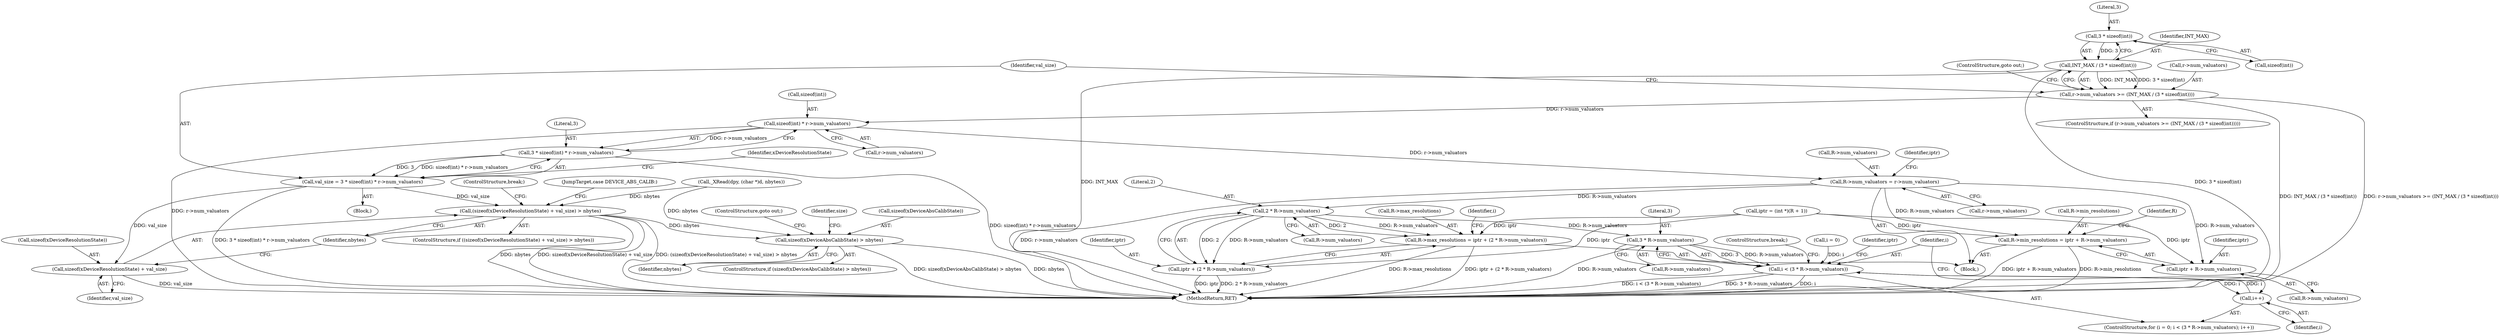 digraph "0_libXi_19a9cd607de73947fcfb104682f203ffe4e1f4e5_0@API" {
"1000252" [label="(Call,3 * sizeof(int))"];
"1000250" [label="(Call,INT_MAX / (3 * sizeof(int)))"];
"1000246" [label="(Call,r->num_valuators >= (INT_MAX / (3 * sizeof(int))))"];
"1000261" [label="(Call,sizeof(int) * r->num_valuators)"];
"1000259" [label="(Call,3 * sizeof(int) * r->num_valuators)"];
"1000257" [label="(Call,val_size = 3 * sizeof(int) * r->num_valuators)"];
"1000268" [label="(Call,(sizeof(xDeviceResolutionState) + val_size) > nbytes)"];
"1000278" [label="(Call,sizeof(xDeviceAbsCalibState) > nbytes)"];
"1000269" [label="(Call,sizeof(xDeviceResolutionState) + val_size)"];
"1000373" [label="(Call,R->num_valuators = r->num_valuators)"];
"1000399" [label="(Call,R->min_resolutions = iptr + R->num_valuators)"];
"1000403" [label="(Call,iptr + R->num_valuators)"];
"1000414" [label="(Call,2 * R->num_valuators)"];
"1000408" [label="(Call,R->max_resolutions = iptr + (2 * R->num_valuators))"];
"1000412" [label="(Call,iptr + (2 * R->num_valuators))"];
"1000425" [label="(Call,3 * R->num_valuators)"];
"1000423" [label="(Call,i < (3 * R->num_valuators))"];
"1000430" [label="(Call,i++)"];
"1000268" [label="(Call,(sizeof(xDeviceResolutionState) + val_size) > nbytes)"];
"1000282" [label="(ControlStructure,goto out;)"];
"1000399" [label="(Call,R->min_resolutions = iptr + R->num_valuators)"];
"1000260" [label="(Literal,3)"];
"1000269" [label="(Call,sizeof(xDeviceResolutionState) + val_size)"];
"1000246" [label="(Call,r->num_valuators >= (INT_MAX / (3 * sizeof(int))))"];
"1000254" [label="(Call,sizeof(int))"];
"1000274" [label="(ControlStructure,break;)"];
"1000414" [label="(Call,2 * R->num_valuators)"];
"1000245" [label="(ControlStructure,if (r->num_valuators >= (INT_MAX / (3 * sizeof(int)))))"];
"1000261" [label="(Call,sizeof(int) * r->num_valuators)"];
"1000380" [label="(Call,iptr = (int *)(R + 1))"];
"1000415" [label="(Literal,2)"];
"1000416" [label="(Call,R->num_valuators)"];
"1000275" [label="(JumpTarget,case DEVICE_ABS_CALIB:)"];
"1000256" [label="(ControlStructure,goto out;)"];
"1000278" [label="(Call,sizeof(xDeviceAbsCalibState) > nbytes)"];
"1000253" [label="(Literal,3)"];
"1000426" [label="(Literal,3)"];
"1000373" [label="(Call,R->num_valuators = r->num_valuators)"];
"1000236" [label="(Block,)"];
"1000409" [label="(Call,R->max_resolutions)"];
"1000271" [label="(Identifier,xDeviceResolutionState)"];
"1000224" [label="(Call,_XRead(dpy, (char *)d, nbytes))"];
"1000346" [label="(Block,)"];
"1000413" [label="(Identifier,iptr)"];
"1000270" [label="(Call,sizeof(xDeviceResolutionState))"];
"1000277" [label="(ControlStructure,if (sizeof(xDeviceAbsCalibState) > nbytes))"];
"1000419" [label="(ControlStructure,for (i = 0; i < (3 * R->num_valuators); i++))"];
"1000257" [label="(Call,val_size = 3 * sizeof(int) * r->num_valuators)"];
"1000259" [label="(Call,3 * sizeof(int) * r->num_valuators)"];
"1000252" [label="(Call,3 * sizeof(int))"];
"1000408" [label="(Call,R->max_resolutions = iptr + (2 * R->num_valuators))"];
"1000377" [label="(Call,r->num_valuators)"];
"1000427" [label="(Call,R->num_valuators)"];
"1000284" [label="(Identifier,size)"];
"1000262" [label="(Call,sizeof(int))"];
"1000423" [label="(Call,i < (3 * R->num_valuators))"];
"1000405" [label="(Call,R->num_valuators)"];
"1000267" [label="(ControlStructure,if ((sizeof(xDeviceResolutionState) + val_size) > nbytes))"];
"1000435" [label="(Identifier,iptr)"];
"1000374" [label="(Call,R->num_valuators)"];
"1000410" [label="(Identifier,R)"];
"1000404" [label="(Identifier,iptr)"];
"1000281" [label="(Identifier,nbytes)"];
"1000272" [label="(Identifier,val_size)"];
"1000425" [label="(Call,3 * R->num_valuators)"];
"1000250" [label="(Call,INT_MAX / (3 * sizeof(int)))"];
"1000439" [label="(ControlStructure,break;)"];
"1000424" [label="(Identifier,i)"];
"1000264" [label="(Call,r->num_valuators)"];
"1000258" [label="(Identifier,val_size)"];
"1000381" [label="(Identifier,iptr)"];
"1000412" [label="(Call,iptr + (2 * R->num_valuators))"];
"1000420" [label="(Call,i = 0)"];
"1000273" [label="(Identifier,nbytes)"];
"1000431" [label="(Identifier,i)"];
"1000247" [label="(Call,r->num_valuators)"];
"1000665" [label="(MethodReturn,RET)"];
"1000400" [label="(Call,R->min_resolutions)"];
"1000279" [label="(Call,sizeof(xDeviceAbsCalibState))"];
"1000430" [label="(Call,i++)"];
"1000251" [label="(Identifier,INT_MAX)"];
"1000421" [label="(Identifier,i)"];
"1000403" [label="(Call,iptr + R->num_valuators)"];
"1000252" -> "1000250"  [label="AST: "];
"1000252" -> "1000254"  [label="CFG: "];
"1000253" -> "1000252"  [label="AST: "];
"1000254" -> "1000252"  [label="AST: "];
"1000250" -> "1000252"  [label="CFG: "];
"1000252" -> "1000250"  [label="DDG: 3"];
"1000250" -> "1000246"  [label="AST: "];
"1000251" -> "1000250"  [label="AST: "];
"1000246" -> "1000250"  [label="CFG: "];
"1000250" -> "1000665"  [label="DDG: INT_MAX"];
"1000250" -> "1000665"  [label="DDG: 3 * sizeof(int)"];
"1000250" -> "1000246"  [label="DDG: INT_MAX"];
"1000250" -> "1000246"  [label="DDG: 3 * sizeof(int)"];
"1000246" -> "1000245"  [label="AST: "];
"1000247" -> "1000246"  [label="AST: "];
"1000256" -> "1000246"  [label="CFG: "];
"1000258" -> "1000246"  [label="CFG: "];
"1000246" -> "1000665"  [label="DDG: INT_MAX / (3 * sizeof(int))"];
"1000246" -> "1000665"  [label="DDG: r->num_valuators >= (INT_MAX / (3 * sizeof(int)))"];
"1000246" -> "1000261"  [label="DDG: r->num_valuators"];
"1000261" -> "1000259"  [label="AST: "];
"1000261" -> "1000264"  [label="CFG: "];
"1000262" -> "1000261"  [label="AST: "];
"1000264" -> "1000261"  [label="AST: "];
"1000259" -> "1000261"  [label="CFG: "];
"1000261" -> "1000665"  [label="DDG: r->num_valuators"];
"1000261" -> "1000259"  [label="DDG: r->num_valuators"];
"1000261" -> "1000373"  [label="DDG: r->num_valuators"];
"1000259" -> "1000257"  [label="AST: "];
"1000260" -> "1000259"  [label="AST: "];
"1000257" -> "1000259"  [label="CFG: "];
"1000259" -> "1000665"  [label="DDG: sizeof(int) * r->num_valuators"];
"1000259" -> "1000257"  [label="DDG: 3"];
"1000259" -> "1000257"  [label="DDG: sizeof(int) * r->num_valuators"];
"1000257" -> "1000236"  [label="AST: "];
"1000258" -> "1000257"  [label="AST: "];
"1000271" -> "1000257"  [label="CFG: "];
"1000257" -> "1000665"  [label="DDG: 3 * sizeof(int) * r->num_valuators"];
"1000257" -> "1000268"  [label="DDG: val_size"];
"1000257" -> "1000269"  [label="DDG: val_size"];
"1000268" -> "1000267"  [label="AST: "];
"1000268" -> "1000273"  [label="CFG: "];
"1000269" -> "1000268"  [label="AST: "];
"1000273" -> "1000268"  [label="AST: "];
"1000274" -> "1000268"  [label="CFG: "];
"1000275" -> "1000268"  [label="CFG: "];
"1000268" -> "1000665"  [label="DDG: sizeof(xDeviceResolutionState) + val_size"];
"1000268" -> "1000665"  [label="DDG: (sizeof(xDeviceResolutionState) + val_size) > nbytes"];
"1000268" -> "1000665"  [label="DDG: nbytes"];
"1000224" -> "1000268"  [label="DDG: nbytes"];
"1000268" -> "1000278"  [label="DDG: nbytes"];
"1000278" -> "1000277"  [label="AST: "];
"1000278" -> "1000281"  [label="CFG: "];
"1000279" -> "1000278"  [label="AST: "];
"1000281" -> "1000278"  [label="AST: "];
"1000282" -> "1000278"  [label="CFG: "];
"1000284" -> "1000278"  [label="CFG: "];
"1000278" -> "1000665"  [label="DDG: sizeof(xDeviceAbsCalibState) > nbytes"];
"1000278" -> "1000665"  [label="DDG: nbytes"];
"1000224" -> "1000278"  [label="DDG: nbytes"];
"1000269" -> "1000272"  [label="CFG: "];
"1000270" -> "1000269"  [label="AST: "];
"1000272" -> "1000269"  [label="AST: "];
"1000273" -> "1000269"  [label="CFG: "];
"1000269" -> "1000665"  [label="DDG: val_size"];
"1000373" -> "1000346"  [label="AST: "];
"1000373" -> "1000377"  [label="CFG: "];
"1000374" -> "1000373"  [label="AST: "];
"1000377" -> "1000373"  [label="AST: "];
"1000381" -> "1000373"  [label="CFG: "];
"1000373" -> "1000665"  [label="DDG: r->num_valuators"];
"1000373" -> "1000399"  [label="DDG: R->num_valuators"];
"1000373" -> "1000403"  [label="DDG: R->num_valuators"];
"1000373" -> "1000414"  [label="DDG: R->num_valuators"];
"1000399" -> "1000346"  [label="AST: "];
"1000399" -> "1000403"  [label="CFG: "];
"1000400" -> "1000399"  [label="AST: "];
"1000403" -> "1000399"  [label="AST: "];
"1000410" -> "1000399"  [label="CFG: "];
"1000399" -> "1000665"  [label="DDG: iptr + R->num_valuators"];
"1000399" -> "1000665"  [label="DDG: R->min_resolutions"];
"1000380" -> "1000399"  [label="DDG: iptr"];
"1000403" -> "1000405"  [label="CFG: "];
"1000404" -> "1000403"  [label="AST: "];
"1000405" -> "1000403"  [label="AST: "];
"1000380" -> "1000403"  [label="DDG: iptr"];
"1000414" -> "1000412"  [label="AST: "];
"1000414" -> "1000416"  [label="CFG: "];
"1000415" -> "1000414"  [label="AST: "];
"1000416" -> "1000414"  [label="AST: "];
"1000412" -> "1000414"  [label="CFG: "];
"1000414" -> "1000408"  [label="DDG: 2"];
"1000414" -> "1000408"  [label="DDG: R->num_valuators"];
"1000414" -> "1000412"  [label="DDG: 2"];
"1000414" -> "1000412"  [label="DDG: R->num_valuators"];
"1000414" -> "1000425"  [label="DDG: R->num_valuators"];
"1000408" -> "1000346"  [label="AST: "];
"1000408" -> "1000412"  [label="CFG: "];
"1000409" -> "1000408"  [label="AST: "];
"1000412" -> "1000408"  [label="AST: "];
"1000421" -> "1000408"  [label="CFG: "];
"1000408" -> "1000665"  [label="DDG: R->max_resolutions"];
"1000408" -> "1000665"  [label="DDG: iptr + (2 * R->num_valuators)"];
"1000380" -> "1000408"  [label="DDG: iptr"];
"1000413" -> "1000412"  [label="AST: "];
"1000412" -> "1000665"  [label="DDG: 2 * R->num_valuators"];
"1000412" -> "1000665"  [label="DDG: iptr"];
"1000380" -> "1000412"  [label="DDG: iptr"];
"1000425" -> "1000423"  [label="AST: "];
"1000425" -> "1000427"  [label="CFG: "];
"1000426" -> "1000425"  [label="AST: "];
"1000427" -> "1000425"  [label="AST: "];
"1000423" -> "1000425"  [label="CFG: "];
"1000425" -> "1000665"  [label="DDG: R->num_valuators"];
"1000425" -> "1000423"  [label="DDG: 3"];
"1000425" -> "1000423"  [label="DDG: R->num_valuators"];
"1000423" -> "1000419"  [label="AST: "];
"1000424" -> "1000423"  [label="AST: "];
"1000435" -> "1000423"  [label="CFG: "];
"1000439" -> "1000423"  [label="CFG: "];
"1000423" -> "1000665"  [label="DDG: i < (3 * R->num_valuators)"];
"1000423" -> "1000665"  [label="DDG: 3 * R->num_valuators"];
"1000423" -> "1000665"  [label="DDG: i"];
"1000430" -> "1000423"  [label="DDG: i"];
"1000420" -> "1000423"  [label="DDG: i"];
"1000423" -> "1000430"  [label="DDG: i"];
"1000430" -> "1000419"  [label="AST: "];
"1000430" -> "1000431"  [label="CFG: "];
"1000431" -> "1000430"  [label="AST: "];
"1000424" -> "1000430"  [label="CFG: "];
}
